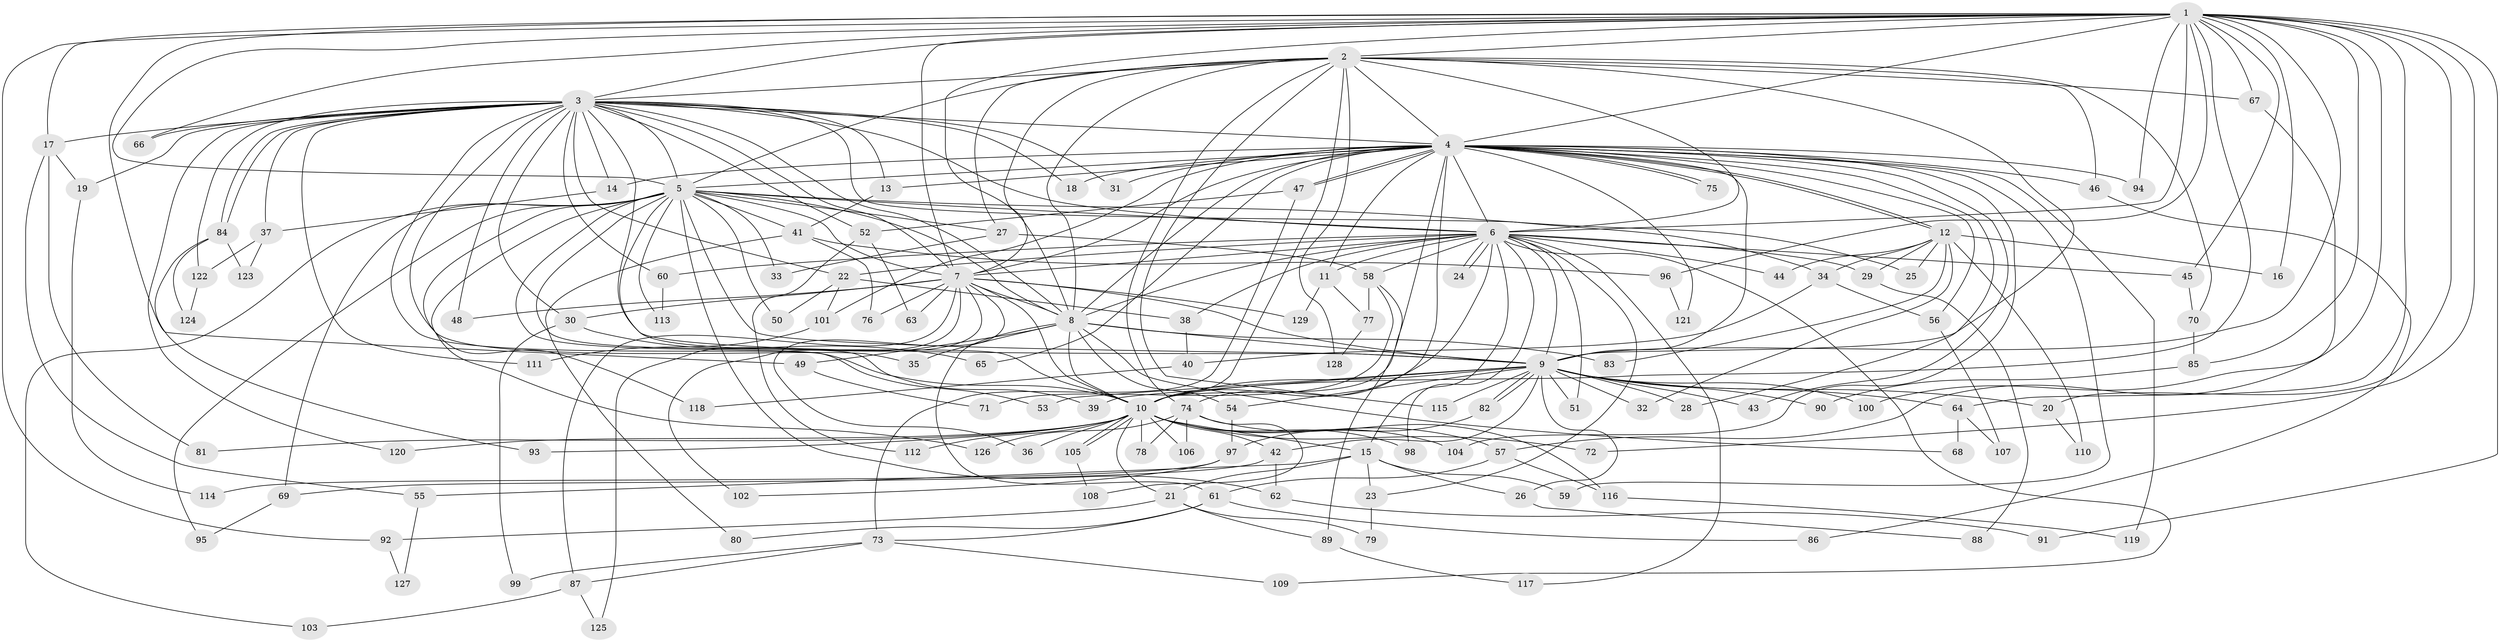 // coarse degree distribution, {22: 0.02127659574468085, 20: 0.010638297872340425, 26: 0.010638297872340425, 41: 0.010638297872340425, 19: 0.010638297872340425, 21: 0.010638297872340425, 16: 0.010638297872340425, 4: 0.09574468085106383, 10: 0.010638297872340425, 3: 0.1702127659574468, 7: 0.02127659574468085, 2: 0.4787234042553192, 5: 0.07446808510638298, 6: 0.0425531914893617, 1: 0.02127659574468085}
// Generated by graph-tools (version 1.1) at 2025/41/03/06/25 10:41:37]
// undirected, 129 vertices, 283 edges
graph export_dot {
graph [start="1"]
  node [color=gray90,style=filled];
  1;
  2;
  3;
  4;
  5;
  6;
  7;
  8;
  9;
  10;
  11;
  12;
  13;
  14;
  15;
  16;
  17;
  18;
  19;
  20;
  21;
  22;
  23;
  24;
  25;
  26;
  27;
  28;
  29;
  30;
  31;
  32;
  33;
  34;
  35;
  36;
  37;
  38;
  39;
  40;
  41;
  42;
  43;
  44;
  45;
  46;
  47;
  48;
  49;
  50;
  51;
  52;
  53;
  54;
  55;
  56;
  57;
  58;
  59;
  60;
  61;
  62;
  63;
  64;
  65;
  66;
  67;
  68;
  69;
  70;
  71;
  72;
  73;
  74;
  75;
  76;
  77;
  78;
  79;
  80;
  81;
  82;
  83;
  84;
  85;
  86;
  87;
  88;
  89;
  90;
  91;
  92;
  93;
  94;
  95;
  96;
  97;
  98;
  99;
  100;
  101;
  102;
  103;
  104;
  105;
  106;
  107;
  108;
  109;
  110;
  111;
  112;
  113;
  114;
  115;
  116;
  117;
  118;
  119;
  120;
  121;
  122;
  123;
  124;
  125;
  126;
  127;
  128;
  129;
  1 -- 2;
  1 -- 3;
  1 -- 4;
  1 -- 5;
  1 -- 6;
  1 -- 7;
  1 -- 8;
  1 -- 9;
  1 -- 10;
  1 -- 16;
  1 -- 17;
  1 -- 20;
  1 -- 45;
  1 -- 49;
  1 -- 57;
  1 -- 64;
  1 -- 66;
  1 -- 67;
  1 -- 72;
  1 -- 85;
  1 -- 91;
  1 -- 92;
  1 -- 94;
  1 -- 96;
  2 -- 3;
  2 -- 4;
  2 -- 5;
  2 -- 6;
  2 -- 7;
  2 -- 8;
  2 -- 9;
  2 -- 10;
  2 -- 27;
  2 -- 46;
  2 -- 67;
  2 -- 70;
  2 -- 74;
  2 -- 115;
  2 -- 128;
  3 -- 4;
  3 -- 5;
  3 -- 6;
  3 -- 7;
  3 -- 8;
  3 -- 9;
  3 -- 10;
  3 -- 13;
  3 -- 14;
  3 -- 17;
  3 -- 18;
  3 -- 19;
  3 -- 22;
  3 -- 30;
  3 -- 31;
  3 -- 34;
  3 -- 35;
  3 -- 37;
  3 -- 48;
  3 -- 52;
  3 -- 60;
  3 -- 66;
  3 -- 84;
  3 -- 84;
  3 -- 111;
  3 -- 120;
  3 -- 122;
  4 -- 5;
  4 -- 6;
  4 -- 7;
  4 -- 8;
  4 -- 9;
  4 -- 10;
  4 -- 11;
  4 -- 12;
  4 -- 12;
  4 -- 13;
  4 -- 14;
  4 -- 18;
  4 -- 28;
  4 -- 31;
  4 -- 43;
  4 -- 46;
  4 -- 47;
  4 -- 47;
  4 -- 56;
  4 -- 59;
  4 -- 65;
  4 -- 74;
  4 -- 75;
  4 -- 75;
  4 -- 94;
  4 -- 101;
  4 -- 104;
  4 -- 119;
  4 -- 121;
  5 -- 6;
  5 -- 7;
  5 -- 8;
  5 -- 9;
  5 -- 10;
  5 -- 25;
  5 -- 27;
  5 -- 33;
  5 -- 39;
  5 -- 41;
  5 -- 50;
  5 -- 53;
  5 -- 62;
  5 -- 69;
  5 -- 95;
  5 -- 103;
  5 -- 113;
  5 -- 118;
  5 -- 126;
  6 -- 7;
  6 -- 8;
  6 -- 9;
  6 -- 10;
  6 -- 11;
  6 -- 15;
  6 -- 22;
  6 -- 23;
  6 -- 24;
  6 -- 24;
  6 -- 29;
  6 -- 38;
  6 -- 44;
  6 -- 45;
  6 -- 51;
  6 -- 58;
  6 -- 60;
  6 -- 98;
  6 -- 109;
  6 -- 117;
  7 -- 8;
  7 -- 9;
  7 -- 10;
  7 -- 30;
  7 -- 36;
  7 -- 48;
  7 -- 63;
  7 -- 76;
  7 -- 87;
  7 -- 102;
  7 -- 125;
  7 -- 129;
  8 -- 9;
  8 -- 10;
  8 -- 35;
  8 -- 49;
  8 -- 54;
  8 -- 61;
  8 -- 68;
  8 -- 83;
  9 -- 10;
  9 -- 20;
  9 -- 26;
  9 -- 28;
  9 -- 32;
  9 -- 39;
  9 -- 42;
  9 -- 43;
  9 -- 51;
  9 -- 53;
  9 -- 54;
  9 -- 64;
  9 -- 82;
  9 -- 82;
  9 -- 90;
  9 -- 100;
  9 -- 115;
  10 -- 15;
  10 -- 21;
  10 -- 36;
  10 -- 42;
  10 -- 57;
  10 -- 72;
  10 -- 78;
  10 -- 81;
  10 -- 93;
  10 -- 98;
  10 -- 104;
  10 -- 105;
  10 -- 105;
  10 -- 106;
  10 -- 112;
  10 -- 120;
  11 -- 77;
  11 -- 129;
  12 -- 16;
  12 -- 25;
  12 -- 29;
  12 -- 32;
  12 -- 34;
  12 -- 44;
  12 -- 83;
  12 -- 110;
  13 -- 41;
  14 -- 37;
  15 -- 21;
  15 -- 23;
  15 -- 26;
  15 -- 55;
  15 -- 59;
  17 -- 19;
  17 -- 55;
  17 -- 81;
  19 -- 114;
  20 -- 110;
  21 -- 79;
  21 -- 89;
  21 -- 92;
  22 -- 38;
  22 -- 50;
  22 -- 101;
  23 -- 79;
  26 -- 88;
  27 -- 33;
  27 -- 58;
  29 -- 88;
  30 -- 65;
  30 -- 99;
  34 -- 40;
  34 -- 56;
  37 -- 122;
  37 -- 123;
  38 -- 40;
  40 -- 118;
  41 -- 76;
  41 -- 80;
  41 -- 96;
  42 -- 62;
  42 -- 69;
  45 -- 70;
  46 -- 86;
  47 -- 52;
  47 -- 73;
  49 -- 71;
  52 -- 63;
  52 -- 112;
  54 -- 97;
  55 -- 127;
  56 -- 107;
  57 -- 61;
  57 -- 116;
  58 -- 71;
  58 -- 77;
  58 -- 89;
  60 -- 113;
  61 -- 73;
  61 -- 80;
  61 -- 86;
  62 -- 91;
  64 -- 68;
  64 -- 107;
  67 -- 100;
  69 -- 95;
  70 -- 85;
  73 -- 87;
  73 -- 99;
  73 -- 109;
  74 -- 78;
  74 -- 106;
  74 -- 108;
  74 -- 116;
  74 -- 126;
  77 -- 128;
  82 -- 97;
  84 -- 93;
  84 -- 123;
  84 -- 124;
  85 -- 90;
  87 -- 103;
  87 -- 125;
  89 -- 117;
  92 -- 127;
  96 -- 121;
  97 -- 102;
  97 -- 114;
  101 -- 111;
  105 -- 108;
  116 -- 119;
  122 -- 124;
}
